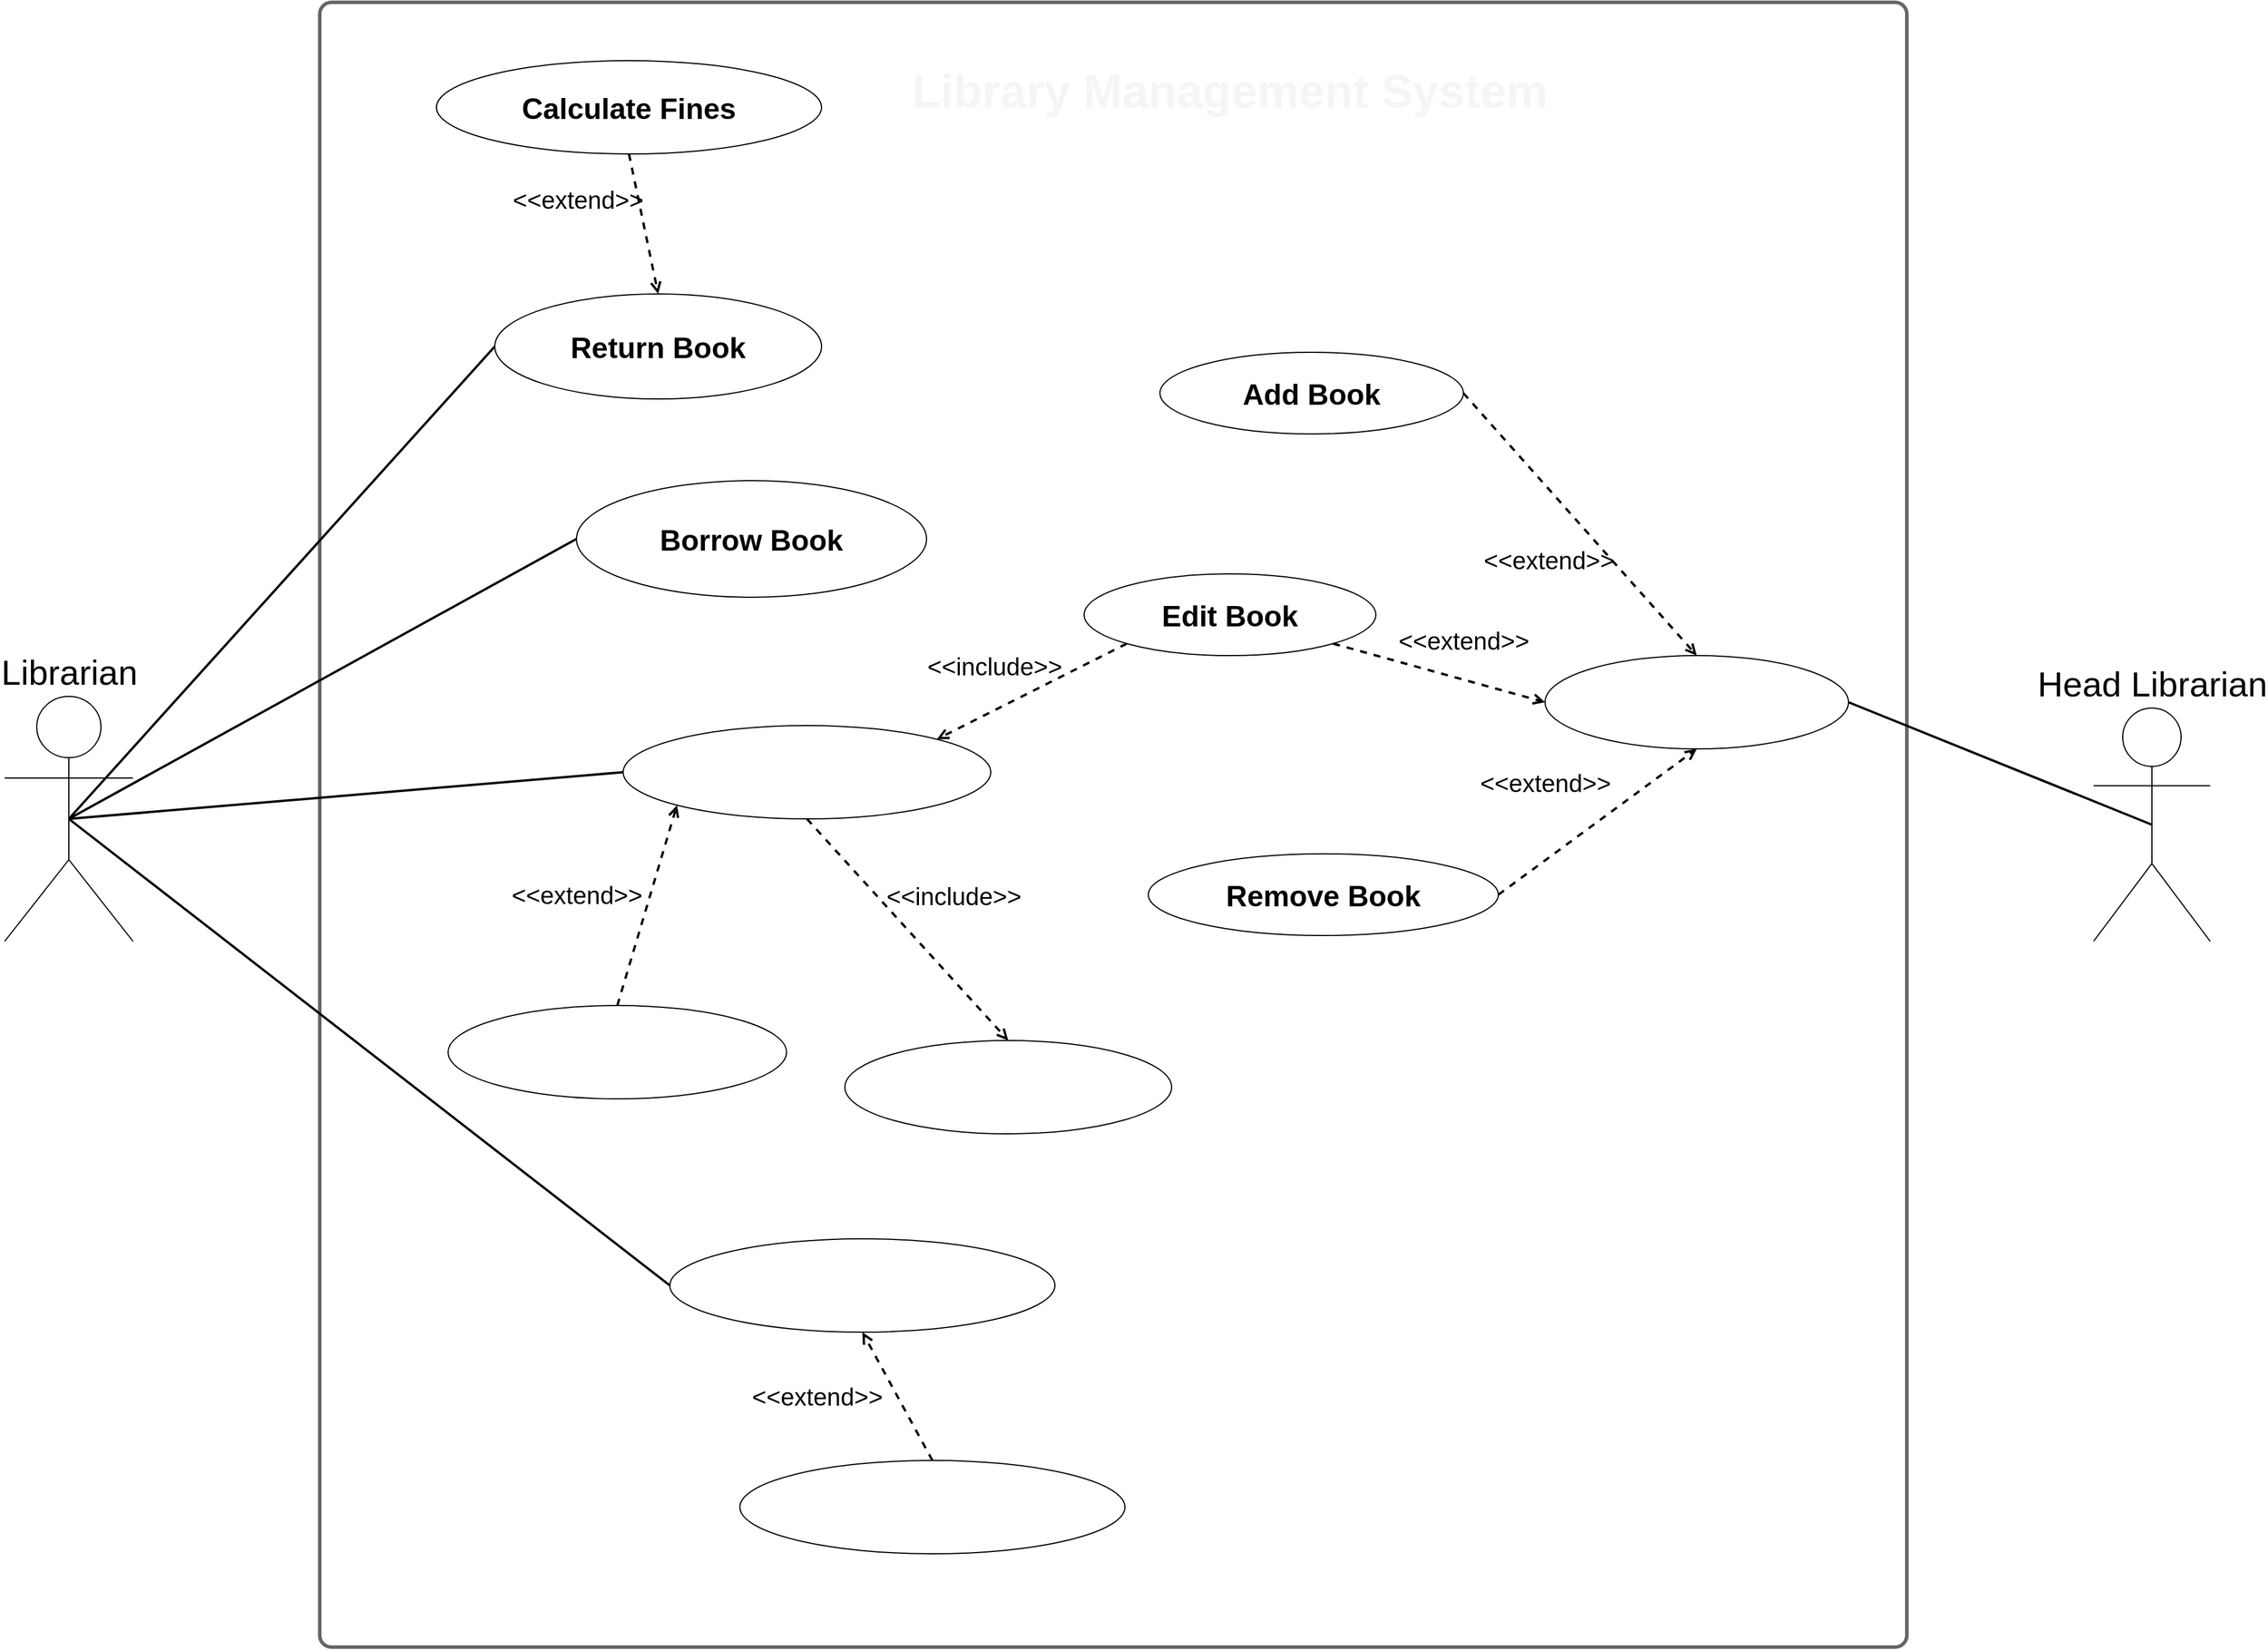 <mxfile>
    <diagram id="YpAD6TKje53Sr4CiJCvB" name="Page-1">
        <mxGraphModel dx="2194" dy="1523" grid="1" gridSize="10" guides="1" tooltips="1" connect="1" arrows="1" fold="1" page="1" pageScale="1" pageWidth="5000" pageHeight="5000" background="none" math="0" shadow="0">
            <root>
                <mxCell id="0"/>
                <mxCell id="1" parent="0"/>
                <mxCell id="2" value="&lt;font style=&quot;font-size: 30px;&quot;&gt;Librarian&lt;/font&gt;" style="shape=umlActor;verticalLabelPosition=top;verticalAlign=bottom;html=1;fontSize=17;labelPosition=center;align=center;" parent="1" vertex="1">
                    <mxGeometry x="1840" y="2005" width="110" height="210" as="geometry"/>
                </mxCell>
                <mxCell id="4" value="&lt;font style=&quot;font-size: 30px;&quot;&gt;Head Librarian&lt;/font&gt;" style="shape=umlActor;verticalLabelPosition=top;verticalAlign=bottom;html=1;fontSize=15;labelPosition=center;align=center;" parent="1" vertex="1">
                    <mxGeometry x="3630" y="2015" width="100" height="200" as="geometry"/>
                </mxCell>
                <object placeholders="1" c4Name="Library Management System" label="&lt;font style=&quot;font-size: 16px&quot;&gt;&lt;b&gt;&lt;div style=&quot;text-align: left&quot;&gt;%c4Name%&lt;/div&gt;&lt;/b&gt;&lt;/font&gt;&lt;div style=&quot;text-align: left&quot;&gt;[%c4Application%]&lt;/div&gt;" id="5">
                    <mxCell style="rounded=1;fontSize=11;whiteSpace=wrap;html=1;arcSize=20;fillColor=none;strokeColor=#666666;fontColor=#F5F5F5;labelBackgroundColor=none;align=center;verticalAlign=bottom;labelBorderColor=none;spacingTop=0;spacing=10;metaEdit=1;rotatable=0;perimeter=rectanglePerimeter;labelPadding=0;allowArrows=0;connectable=0;expand=0;recursiveResize=0;editable=1;pointerEvents=0;absoluteArcSize=1;points=[[0.25,0,0],[0.5,0,0],[0.75,0,0],[1,0.25,0],[1,0.5,0],[1,0.75,0],[0.75,1,0],[0.5,1,0],[0.25,1,0],[0,0.75,0],[0,0.5,0],[0,0.25,0]];strokeWidth=3;labelPosition=center;verticalLabelPosition=top;spacingBottom=-54;textOpacity=0;" parent="1" vertex="1">
                        <mxGeometry x="2110" y="1410" width="1360" height="1410" as="geometry"/>
                    </mxCell>
                </object>
                <mxCell id="6" value="Library Management System" style="text;strokeColor=none;align=center;fillColor=none;html=1;verticalAlign=middle;whiteSpace=wrap;rounded=0;strokeWidth=3;fontColor=#F5F5F5;fontSize=40;fontStyle=1" parent="1" vertex="1">
                    <mxGeometry x="2570" y="1430" width="640" height="110" as="geometry"/>
                </mxCell>
                <mxCell id="9" value="Add Book" style="ellipse;whiteSpace=wrap;html=1;fontStyle=1;fontSize=25;" parent="1" vertex="1">
                    <mxGeometry x="2830" y="1710" width="260" height="70" as="geometry"/>
                </mxCell>
                <mxCell id="10" value="Edit Book" style="ellipse;whiteSpace=wrap;html=1;fontStyle=1;fontSize=25;" parent="1" vertex="1">
                    <mxGeometry x="2765" y="1900" width="250" height="70" as="geometry"/>
                </mxCell>
                <mxCell id="13" value="Remove Book" style="ellipse;whiteSpace=wrap;html=1;fontStyle=1;fontSize=25;" parent="1" vertex="1">
                    <mxGeometry x="2820" y="2140" width="300" height="70" as="geometry"/>
                </mxCell>
                <mxCell id="21" value="&lt;font&gt;View Patron Detail&lt;/font&gt;" style="ellipse;whiteSpace=wrap;html=1;fontStyle=1;fontSize=25;fontColor=#FFFFFF;" parent="1" vertex="1">
                    <mxGeometry x="2410" y="2470" width="330" height="80" as="geometry"/>
                </mxCell>
                <mxCell id="24" value="&lt;font style=&quot;font-size: 25px;&quot;&gt;Browse Catalog&lt;/font&gt;" style="ellipse;whiteSpace=wrap;html=1;fontStyle=1;fontSize=18;fontColor=#FFFFFF;" parent="1" vertex="1">
                    <mxGeometry x="2370" y="2030" width="315" height="80" as="geometry"/>
                </mxCell>
                <mxCell id="27" value="&lt;font&gt;Filter Options&lt;/font&gt;" style="ellipse;whiteSpace=wrap;html=1;fontStyle=1;fontSize=25;fontColor=#FFFFFF;" parent="1" vertex="1">
                    <mxGeometry x="2560" y="2300" width="280" height="80" as="geometry"/>
                </mxCell>
                <mxCell id="30" value="&amp;lt;&amp;lt;include&amp;gt;&amp;gt;" style="html=1;verticalAlign=bottom;labelBackgroundColor=none;endArrow=open;endFill=0;dashed=1;fontSize=21;entryX=0.5;entryY=0;entryDx=0;entryDy=0;exitX=0.5;exitY=1;exitDx=0;exitDy=0;strokeWidth=2;" parent="1" source="24" target="27" edge="1">
                    <mxGeometry x="0.126" y="38" width="160" relative="1" as="geometry">
                        <mxPoint x="1550" y="2420" as="sourcePoint"/>
                        <mxPoint x="1670" y="2420" as="targetPoint"/>
                        <mxPoint as="offset"/>
                    </mxGeometry>
                </mxCell>
                <mxCell id="31" value="Borrow Book" style="ellipse;whiteSpace=wrap;html=1;fontStyle=1;fontSize=25;" parent="1" vertex="1">
                    <mxGeometry x="2330" y="1820" width="300" height="100" as="geometry"/>
                </mxCell>
                <mxCell id="32" value="Return Book" style="ellipse;whiteSpace=wrap;html=1;fontStyle=1;fontSize=25;" parent="1" vertex="1">
                    <mxGeometry x="2260" y="1660" width="280" height="90" as="geometry"/>
                </mxCell>
                <mxCell id="39" value="Calculate Fines" style="ellipse;whiteSpace=wrap;html=1;fontStyle=1;fontSize=25;" parent="1" vertex="1">
                    <mxGeometry x="2210" y="1460" width="330" height="80" as="geometry"/>
                </mxCell>
                <mxCell id="53" value="" style="endArrow=none;startArrow=none;endFill=0;startFill=0;endSize=8;html=1;verticalAlign=bottom;labelBackgroundColor=none;strokeWidth=2;fontSize=14;exitX=0.5;exitY=0.5;exitDx=0;exitDy=0;exitPerimeter=0;entryX=0;entryY=0.5;entryDx=0;entryDy=0;" parent="1" source="2" target="32" edge="1">
                    <mxGeometry width="160" relative="1" as="geometry">
                        <mxPoint x="1225" y="1860" as="sourcePoint"/>
                        <mxPoint x="1670" y="1645" as="targetPoint"/>
                    </mxGeometry>
                </mxCell>
                <mxCell id="54" value="" style="endArrow=none;startArrow=none;endFill=0;startFill=0;endSize=8;html=1;verticalAlign=bottom;labelBackgroundColor=none;strokeWidth=2;fontSize=14;exitX=0.5;exitY=0.5;exitDx=0;exitDy=0;exitPerimeter=0;entryX=0;entryY=0.5;entryDx=0;entryDy=0;" parent="1" source="2" target="31" edge="1">
                    <mxGeometry width="160" relative="1" as="geometry">
                        <mxPoint x="1235" y="1870" as="sourcePoint"/>
                        <mxPoint x="1680" y="1655" as="targetPoint"/>
                        <Array as="points"/>
                    </mxGeometry>
                </mxCell>
                <mxCell id="57" value="" style="endArrow=none;startArrow=none;endFill=0;startFill=0;endSize=8;html=1;verticalAlign=bottom;labelBackgroundColor=none;strokeWidth=2;fontSize=14;exitX=0.5;exitY=0.5;exitDx=0;exitDy=0;exitPerimeter=0;entryX=0;entryY=0.5;entryDx=0;entryDy=0;" parent="1" source="2" target="21" edge="1">
                    <mxGeometry width="160" relative="1" as="geometry">
                        <mxPoint x="1215" y="1850" as="sourcePoint"/>
                        <mxPoint x="1530" y="2360" as="targetPoint"/>
                    </mxGeometry>
                </mxCell>
                <mxCell id="58" value="" style="endArrow=none;startArrow=none;endFill=0;startFill=0;endSize=8;html=1;verticalAlign=bottom;labelBackgroundColor=none;strokeWidth=2;fontSize=14;exitX=0.5;exitY=0.5;exitDx=0;exitDy=0;exitPerimeter=0;entryX=0;entryY=0.5;entryDx=0;entryDy=0;" parent="1" source="2" target="24" edge="1">
                    <mxGeometry width="160" relative="1" as="geometry">
                        <mxPoint x="1225" y="1860" as="sourcePoint"/>
                        <mxPoint x="1540" y="2310" as="targetPoint"/>
                    </mxGeometry>
                </mxCell>
                <mxCell id="60" value="" style="endArrow=none;startArrow=none;endFill=0;startFill=0;endSize=8;html=1;verticalAlign=bottom;labelBackgroundColor=none;strokeWidth=2;fontSize=14;exitX=1;exitY=0.5;exitDx=0;exitDy=0;entryX=0.5;entryY=0.5;entryDx=0;entryDy=0;entryPerimeter=0;" parent="1" source="71" target="4" edge="1">
                    <mxGeometry width="160" relative="1" as="geometry">
                        <mxPoint x="1245" y="1880" as="sourcePoint"/>
                        <mxPoint x="1560" y="2330" as="targetPoint"/>
                    </mxGeometry>
                </mxCell>
                <mxCell id="71" value="Manage Catalog" style="ellipse;whiteSpace=wrap;html=1;fontStyle=1;fontSize=25;fontColor=#FFFFFF;" parent="1" vertex="1">
                    <mxGeometry x="3160" y="1970" width="260" height="80" as="geometry"/>
                </mxCell>
                <mxCell id="92" value="&amp;lt;&amp;lt;extend&amp;gt;&amp;gt;" style="html=1;verticalAlign=bottom;labelBackgroundColor=none;endArrow=open;endFill=0;dashed=1;entryX=0.5;entryY=1;entryDx=0;entryDy=0;exitX=1;exitY=0.5;exitDx=0;exitDy=0;strokeWidth=2;fontSize=21;" parent="1" source="13" target="71" edge="1">
                    <mxGeometry x="-0.245" y="41" width="160" relative="1" as="geometry">
                        <mxPoint x="3460" y="1785" as="sourcePoint"/>
                        <mxPoint x="3400" y="1705" as="targetPoint"/>
                        <mxPoint y="-1" as="offset"/>
                    </mxGeometry>
                </mxCell>
                <mxCell id="93" value="&amp;lt;&amp;lt;extend&amp;gt;&amp;gt;" style="html=1;verticalAlign=bottom;labelBackgroundColor=none;endArrow=open;endFill=0;dashed=1;entryX=0;entryY=0.5;entryDx=0;entryDy=0;strokeWidth=2;fontSize=21;exitX=1;exitY=1;exitDx=0;exitDy=0;" parent="1" source="10" target="71" edge="1">
                    <mxGeometry x="0.179" y="18" width="160" relative="1" as="geometry">
                        <mxPoint x="3560" y="1570" as="sourcePoint"/>
                        <mxPoint x="3450" y="1630" as="targetPoint"/>
                        <Array as="points"/>
                        <mxPoint as="offset"/>
                    </mxGeometry>
                </mxCell>
                <mxCell id="94" value="&amp;lt;&amp;lt;extend&amp;gt;&amp;gt;" style="html=1;verticalAlign=bottom;labelBackgroundColor=none;endArrow=open;endFill=0;dashed=1;entryX=0.5;entryY=0;entryDx=0;entryDy=0;strokeWidth=2;fontSize=21;exitX=1;exitY=0.5;exitDx=0;exitDy=0;" parent="1" source="9" target="71" edge="1">
                    <mxGeometry x="0.109" y="-50" width="160" relative="1" as="geometry">
                        <mxPoint x="3400.0" y="1690" as="sourcePoint"/>
                        <mxPoint x="3530.0" y="1690" as="targetPoint"/>
                        <mxPoint x="-1" as="offset"/>
                    </mxGeometry>
                </mxCell>
                <mxCell id="95" value="&amp;lt;&amp;lt;include&amp;gt;&amp;gt;" style="html=1;verticalAlign=bottom;labelBackgroundColor=none;endArrow=open;endFill=0;dashed=1;fontSize=21;entryX=1;entryY=0;entryDx=0;entryDy=0;exitX=0;exitY=1;exitDx=0;exitDy=0;strokeWidth=2;" parent="1" source="10" target="24" edge="1">
                    <mxGeometry x="0.272" y="-20" width="160" relative="1" as="geometry">
                        <mxPoint x="2702.5" y="2100" as="sourcePoint"/>
                        <mxPoint x="2797.5" y="2245" as="targetPoint"/>
                        <mxPoint x="-1" as="offset"/>
                    </mxGeometry>
                </mxCell>
                <mxCell id="96" value="&lt;font&gt;View Book Detail&lt;/font&gt;" style="ellipse;whiteSpace=wrap;html=1;fontStyle=1;fontSize=25;fontColor=#FFFFFF;" parent="1" vertex="1">
                    <mxGeometry x="2220" y="2270" width="290" height="80" as="geometry"/>
                </mxCell>
                <mxCell id="99" value="&amp;lt;&amp;lt;extend&amp;gt;&amp;gt;" style="html=1;verticalAlign=bottom;labelBackgroundColor=none;endArrow=open;endFill=0;dashed=1;entryX=0;entryY=1;entryDx=0;entryDy=0;strokeWidth=2;fontSize=21;exitX=0.5;exitY=0;exitDx=0;exitDy=0;" parent="1" source="96" target="24" edge="1">
                    <mxGeometry x="-0.258" y="57" width="160" relative="1" as="geometry">
                        <mxPoint x="2962.891" y="1972.487" as="sourcePoint"/>
                        <mxPoint x="3170.0" y="2020" as="targetPoint"/>
                        <Array as="points"/>
                        <mxPoint x="1" as="offset"/>
                    </mxGeometry>
                </mxCell>
                <mxCell id="101" value="&amp;lt;&amp;lt;extend&amp;gt;&amp;gt;" style="html=1;verticalAlign=bottom;labelBackgroundColor=none;endArrow=open;endFill=0;dashed=1;strokeWidth=2;fontSize=21;exitX=0.5;exitY=1;exitDx=0;exitDy=0;entryX=0.5;entryY=0;entryDx=0;entryDy=0;" parent="1" source="39" target="32" edge="1">
                    <mxGeometry x="-0.274" y="-54" width="160" relative="1" as="geometry">
                        <mxPoint x="2261.75" y="2808.71" as="sourcePoint"/>
                        <mxPoint x="2920" y="2470" as="targetPoint"/>
                        <Array as="points"/>
                        <mxPoint y="-1" as="offset"/>
                    </mxGeometry>
                </mxCell>
                <mxCell id="102" value="&amp;lt;&amp;lt;extend&amp;gt;&amp;gt;" style="html=1;verticalAlign=bottom;labelBackgroundColor=none;endArrow=open;endFill=0;dashed=1;entryX=0.5;entryY=1;entryDx=0;entryDy=0;strokeWidth=2;fontSize=21;exitX=0.5;exitY=0;exitDx=0;exitDy=0;" edge="1" parent="1" source="103" target="21">
                    <mxGeometry x="0.336" y="67" width="160" relative="1" as="geometry">
                        <mxPoint x="2640" y="2650" as="sourcePoint"/>
                        <mxPoint x="3081.665" y="2509.999" as="targetPoint"/>
                        <Array as="points"/>
                        <mxPoint y="1" as="offset"/>
                    </mxGeometry>
                </mxCell>
                <mxCell id="103" value="&lt;font&gt;View Borrowed Books&lt;/font&gt;" style="ellipse;whiteSpace=wrap;html=1;fontStyle=1;fontSize=25;fontColor=#FFFFFF;" vertex="1" parent="1">
                    <mxGeometry x="2470" y="2660" width="330" height="80" as="geometry"/>
                </mxCell>
            </root>
        </mxGraphModel>
    </diagram>
</mxfile>